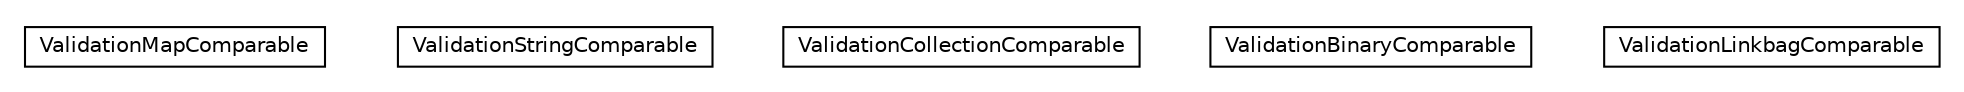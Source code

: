 #!/usr/local/bin/dot
#
# Class diagram 
# Generated by UMLGraph version R5_6-24-gf6e263 (http://www.umlgraph.org/)
#

digraph G {
	edge [fontname="Helvetica",fontsize=10,labelfontname="Helvetica",labelfontsize=10];
	node [fontname="Helvetica",fontsize=10,shape=plaintext];
	nodesep=0.25;
	ranksep=0.5;
	// com.orientechnologies.orient.core.metadata.schema.validation.ValidationMapComparable
	c149532 [label=<<table title="com.orientechnologies.orient.core.metadata.schema.validation.ValidationMapComparable" border="0" cellborder="1" cellspacing="0" cellpadding="2" port="p" href="./ValidationMapComparable.html">
		<tr><td><table border="0" cellspacing="0" cellpadding="1">
<tr><td align="center" balign="center"> ValidationMapComparable </td></tr>
		</table></td></tr>
		</table>>, URL="./ValidationMapComparable.html", fontname="Helvetica", fontcolor="black", fontsize=10.0];
	// com.orientechnologies.orient.core.metadata.schema.validation.ValidationStringComparable
	c149533 [label=<<table title="com.orientechnologies.orient.core.metadata.schema.validation.ValidationStringComparable" border="0" cellborder="1" cellspacing="0" cellpadding="2" port="p" href="./ValidationStringComparable.html">
		<tr><td><table border="0" cellspacing="0" cellpadding="1">
<tr><td align="center" balign="center"> ValidationStringComparable </td></tr>
		</table></td></tr>
		</table>>, URL="./ValidationStringComparable.html", fontname="Helvetica", fontcolor="black", fontsize=10.0];
	// com.orientechnologies.orient.core.metadata.schema.validation.ValidationCollectionComparable
	c149534 [label=<<table title="com.orientechnologies.orient.core.metadata.schema.validation.ValidationCollectionComparable" border="0" cellborder="1" cellspacing="0" cellpadding="2" port="p" href="./ValidationCollectionComparable.html">
		<tr><td><table border="0" cellspacing="0" cellpadding="1">
<tr><td align="center" balign="center"> ValidationCollectionComparable </td></tr>
		</table></td></tr>
		</table>>, URL="./ValidationCollectionComparable.html", fontname="Helvetica", fontcolor="black", fontsize=10.0];
	// com.orientechnologies.orient.core.metadata.schema.validation.ValidationBinaryComparable
	c149535 [label=<<table title="com.orientechnologies.orient.core.metadata.schema.validation.ValidationBinaryComparable" border="0" cellborder="1" cellspacing="0" cellpadding="2" port="p" href="./ValidationBinaryComparable.html">
		<tr><td><table border="0" cellspacing="0" cellpadding="1">
<tr><td align="center" balign="center"> ValidationBinaryComparable </td></tr>
		</table></td></tr>
		</table>>, URL="./ValidationBinaryComparable.html", fontname="Helvetica", fontcolor="black", fontsize=10.0];
	// com.orientechnologies.orient.core.metadata.schema.validation.ValidationLinkbagComparable
	c149536 [label=<<table title="com.orientechnologies.orient.core.metadata.schema.validation.ValidationLinkbagComparable" border="0" cellborder="1" cellspacing="0" cellpadding="2" port="p" href="./ValidationLinkbagComparable.html">
		<tr><td><table border="0" cellspacing="0" cellpadding="1">
<tr><td align="center" balign="center"> ValidationLinkbagComparable </td></tr>
		</table></td></tr>
		</table>>, URL="./ValidationLinkbagComparable.html", fontname="Helvetica", fontcolor="black", fontsize=10.0];
}


